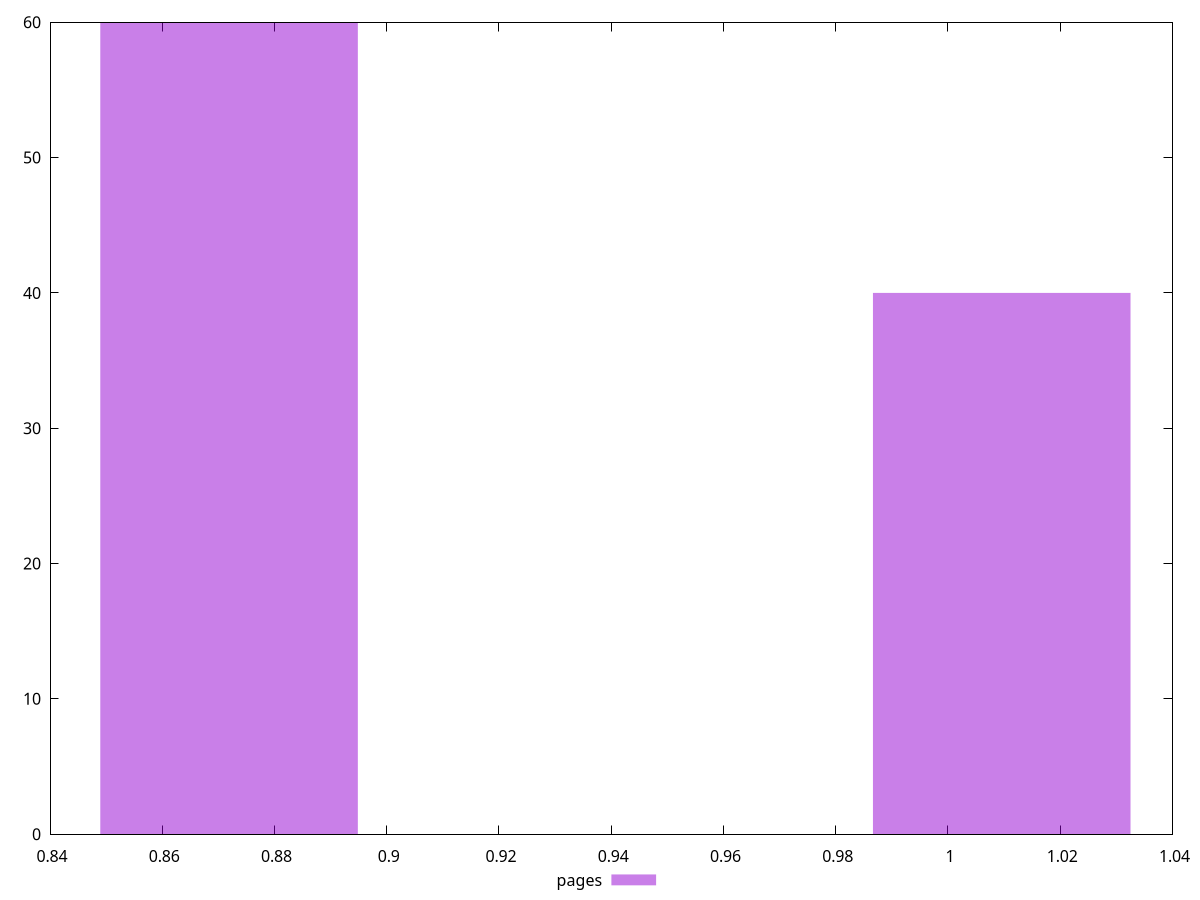 $_pages <<EOF
1.0095729228134818 40
0.8719038878843707 60
EOF
set key outside below
set terminal pngcairo
set output "report_00006_2020-11-02T20-21-41.718Z/unminified-javascript/pages//hist.png"
set yrange [0:60]
set boxwidth 0.04588967830970372
set style fill transparent solid 0.5 noborder
plot $_pages title "pages" with boxes ,